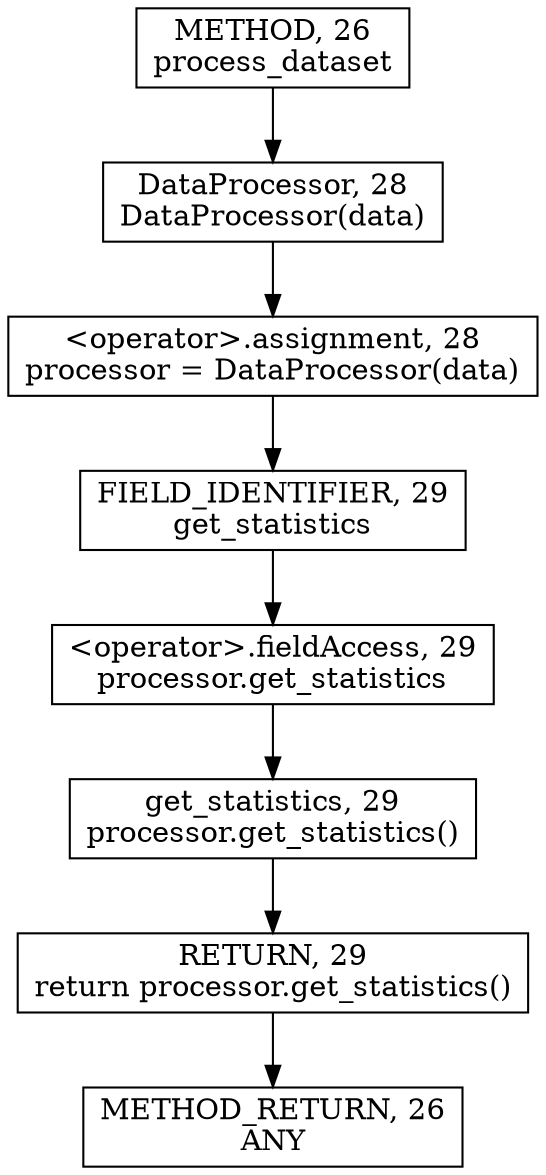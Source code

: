 digraph "process_dataset" {  
node [shape="rect"];  
"30064771183" [label = <&lt;operator&gt;.assignment, 28<BR/>processor = DataProcessor(data)> ]
"146028888077" [label = <RETURN, 29<BR/>return processor.get_statistics()> ]
"30064771182" [label = <DataProcessor, 28<BR/>DataProcessor(data)> ]
"30064771185" [label = <get_statistics, 29<BR/>processor.get_statistics()> ]
"30064771184" [label = <&lt;operator&gt;.fieldAccess, 29<BR/>processor.get_statistics> ]
"55834574861" [label = <FIELD_IDENTIFIER, 29<BR/>get_statistics> ]
"111669149713" [label = <METHOD, 26<BR/>process_dataset> ]
"128849018897" [label = <METHOD_RETURN, 26<BR/>ANY> ]
  "30064771183" -> "55834574861" 
  "146028888077" -> "128849018897" 
  "30064771182" -> "30064771183" 
  "30064771185" -> "146028888077" 
  "30064771184" -> "30064771185" 
  "55834574861" -> "30064771184" 
  "111669149713" -> "30064771182" 
}
